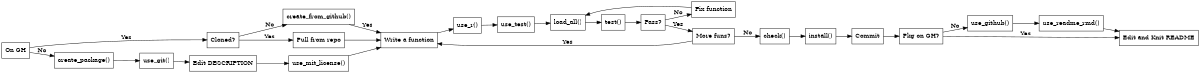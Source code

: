 digraph finite_state_machine {
	rankdir=LR;
//	rankdir=RL;
	size="8,5"
	node [shape = rectangle];
	"On GH"-> "Cloned?" [ label = "Yes" ];
        "Cloned?"-> "Pull from repo" [ label = "Yes" ];
        "Cloned?"-> "create_from_github()" [ label = "No" ];
	"On GH"-> "create_package()" [ label = "No" ];
	"create_package()" ->"use_git()";
	"use_git()" -> "Edit DESCRIPTION";
	"Edit DESCRIPTION" -> "use_mit_license()";
	"use_mit_license()" -> "Write a function";
	"create_from_github()" -> "Write a function" [ label = "Yes" ];
    "Pull from repo"-> "Write a function";
    "Write a function" -> "use_r()" -> "use_test()" -> "load_all()" -> "test()" -> "Pass?";
	"Pass?" -> "Fix function" [ label = "No" ];
	"Pass?" -> "More funs?" [ label = "Yes" ];
	"Fix function" -> "load_all()";
	"More funs?" -> "Write a function" [ label = "Yes" ];
	"More funs?" -> "check()" [ label = "No" ];
	"check()" -> "install()" -> "Commit" -> "Pkg on GH?";
	"Pkg on GH?" -> "use_github()" [ label = "No" ];
	"Pkg on GH?" -> "Edit and Knit README" [ label = "Yes" ];
	"use_github()" -> "use_readme_rmd()" -> "Edit and Knit README";

}